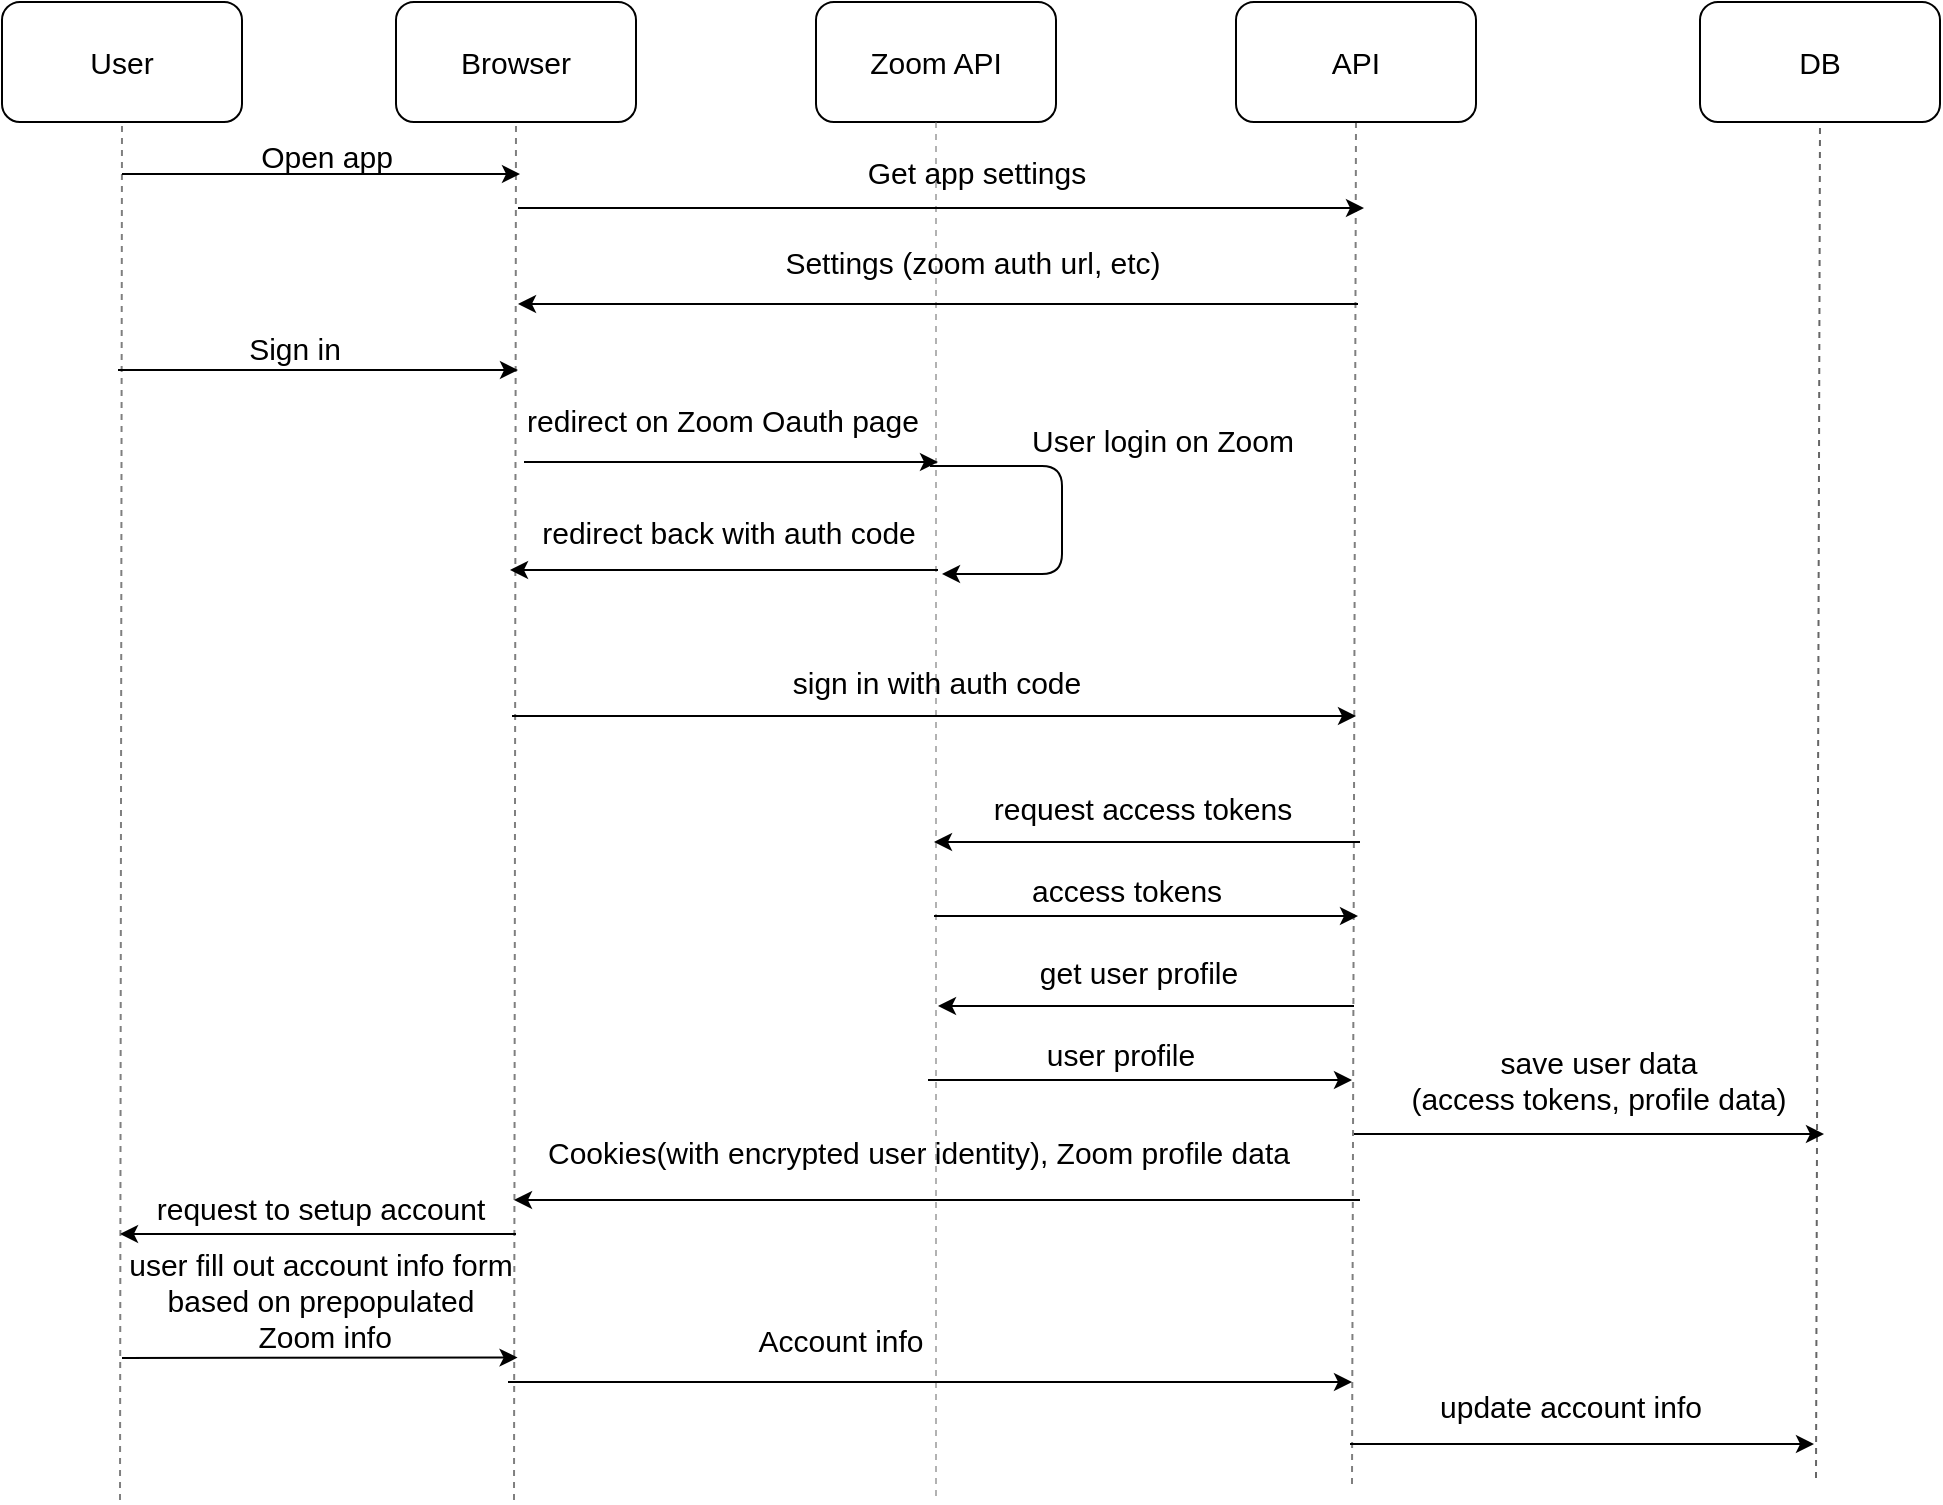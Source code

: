 <mxfile version="13.0.1" type="github">
  <diagram name="Page-1" id="13e1069c-82ec-6db2-03f1-153e76fe0fe0">
    <mxGraphModel dx="1384" dy="708" grid="0" gridSize="10" guides="1" tooltips="1" connect="1" arrows="1" fold="1" page="1" pageScale="1" pageWidth="1100" pageHeight="850" background="none" math="0" shadow="0">
      <root>
        <mxCell id="0" />
        <mxCell id="1" parent="0" />
        <mxCell id="slBnFQedNk6HUx9HUzPg-7" value="&lt;font style=&quot;font-size: 15px;&quot;&gt;Browser&lt;/font&gt;" style="rounded=1;whiteSpace=wrap;html=1;fontSize=15;" parent="1" vertex="1">
          <mxGeometry x="263" y="38" width="120" height="60" as="geometry" />
        </mxCell>
        <mxCell id="slBnFQedNk6HUx9HUzPg-8" value="" style="endArrow=none;dashed=1;html=1;fontSize=15;entryX=0.5;entryY=1;entryDx=0;entryDy=0;textOpacity=50;opacity=50;" parent="1" target="slBnFQedNk6HUx9HUzPg-7" edge="1">
          <mxGeometry width="50" height="50" relative="1" as="geometry">
            <mxPoint x="322" y="787" as="sourcePoint" />
            <mxPoint x="815" y="395" as="targetPoint" />
          </mxGeometry>
        </mxCell>
        <mxCell id="slBnFQedNk6HUx9HUzPg-16" value="&lt;font style=&quot;font-size: 15px&quot;&gt;API&lt;/font&gt;" style="rounded=1;whiteSpace=wrap;html=1;fontSize=15;" parent="1" vertex="1">
          <mxGeometry x="683" y="38" width="120" height="60" as="geometry" />
        </mxCell>
        <mxCell id="slBnFQedNk6HUx9HUzPg-17" value="" style="endArrow=none;dashed=1;html=1;fontSize=15;entryX=0.5;entryY=1;entryDx=0;entryDy=0;textOpacity=50;opacity=50;" parent="1" target="slBnFQedNk6HUx9HUzPg-16" edge="1">
          <mxGeometry width="50" height="50" relative="1" as="geometry">
            <mxPoint x="741" y="779" as="sourcePoint" />
            <mxPoint x="1235" y="395" as="targetPoint" />
          </mxGeometry>
        </mxCell>
        <mxCell id="slBnFQedNk6HUx9HUzPg-18" value="&lt;font style=&quot;font-size: 15px&quot;&gt;DB&lt;/font&gt;" style="rounded=1;whiteSpace=wrap;html=1;fontSize=15;" parent="1" vertex="1">
          <mxGeometry x="915" y="38" width="120" height="60" as="geometry" />
        </mxCell>
        <mxCell id="slBnFQedNk6HUx9HUzPg-19" value="" style="endArrow=none;dashed=1;html=1;fontSize=15;entryX=0.5;entryY=1;entryDx=0;entryDy=0;shadow=0;fillColor=#f5f5f5;strokeColor=#666666;" parent="1" target="slBnFQedNk6HUx9HUzPg-18" edge="1">
          <mxGeometry width="50" height="50" relative="1" as="geometry">
            <mxPoint x="973" y="776" as="sourcePoint" />
            <mxPoint x="1467" y="395" as="targetPoint" />
          </mxGeometry>
        </mxCell>
        <mxCell id="slBnFQedNk6HUx9HUzPg-20" value="&lt;font style=&quot;font-size: 15px&quot;&gt;Zoom API&lt;/font&gt;" style="rounded=1;whiteSpace=wrap;html=1;fontSize=15;" parent="1" vertex="1">
          <mxGeometry x="473" y="38" width="120" height="60" as="geometry" />
        </mxCell>
        <mxCell id="slBnFQedNk6HUx9HUzPg-21" value="" style="endArrow=none;dashed=1;html=1;fontSize=15;entryX=0.5;entryY=1;entryDx=0;entryDy=0;textOpacity=50;fillColor=#f5f5f5;strokeColor=#666666;opacity=50;" parent="1" target="slBnFQedNk6HUx9HUzPg-20" edge="1">
          <mxGeometry width="50" height="50" relative="1" as="geometry">
            <mxPoint x="533" y="785" as="sourcePoint" />
            <mxPoint x="1025" y="395" as="targetPoint" />
          </mxGeometry>
        </mxCell>
        <mxCell id="slBnFQedNk6HUx9HUzPg-22" value="" style="endArrow=classic;html=1;fontSize=15;" parent="1" edge="1">
          <mxGeometry width="50" height="50" relative="1" as="geometry">
            <mxPoint x="324" y="141" as="sourcePoint" />
            <mxPoint x="747" y="141" as="targetPoint" />
          </mxGeometry>
        </mxCell>
        <mxCell id="slBnFQedNk6HUx9HUzPg-23" value="" style="endArrow=classic;html=1;fontSize=15;" parent="1" edge="1">
          <mxGeometry width="50" height="50" relative="1" as="geometry">
            <mxPoint x="744" y="189" as="sourcePoint" />
            <mxPoint x="324" y="189" as="targetPoint" />
          </mxGeometry>
        </mxCell>
        <mxCell id="slBnFQedNk6HUx9HUzPg-24" value="" style="endArrow=classic;html=1;fontSize=15;" parent="1" edge="1">
          <mxGeometry width="50" height="50" relative="1" as="geometry">
            <mxPoint x="327" y="268" as="sourcePoint" />
            <mxPoint x="534" y="268" as="targetPoint" />
          </mxGeometry>
        </mxCell>
        <mxCell id="slBnFQedNk6HUx9HUzPg-25" value="" style="endArrow=classic;html=1;fontSize=15;" parent="1" edge="1">
          <mxGeometry width="50" height="50" relative="1" as="geometry">
            <mxPoint x="534" y="322" as="sourcePoint" />
            <mxPoint x="320" y="322" as="targetPoint" />
          </mxGeometry>
        </mxCell>
        <mxCell id="slBnFQedNk6HUx9HUzPg-26" value="" style="endArrow=classic;html=1;fontSize=15;" parent="1" edge="1">
          <mxGeometry width="50" height="50" relative="1" as="geometry">
            <mxPoint x="321" y="395" as="sourcePoint" />
            <mxPoint x="743" y="395" as="targetPoint" />
          </mxGeometry>
        </mxCell>
        <mxCell id="slBnFQedNk6HUx9HUzPg-27" value="" style="endArrow=classic;html=1;fontSize=15;" parent="1" edge="1">
          <mxGeometry width="50" height="50" relative="1" as="geometry">
            <mxPoint x="745" y="458" as="sourcePoint" />
            <mxPoint x="532" y="458" as="targetPoint" />
          </mxGeometry>
        </mxCell>
        <mxCell id="slBnFQedNk6HUx9HUzPg-28" value="" style="endArrow=classic;html=1;fontSize=15;" parent="1" edge="1">
          <mxGeometry width="50" height="50" relative="1" as="geometry">
            <mxPoint x="532" y="495" as="sourcePoint" />
            <mxPoint x="744" y="495" as="targetPoint" />
          </mxGeometry>
        </mxCell>
        <mxCell id="slBnFQedNk6HUx9HUzPg-29" value="" style="endArrow=classic;html=1;fontSize=15;" parent="1" edge="1">
          <mxGeometry width="50" height="50" relative="1" as="geometry">
            <mxPoint x="742" y="604" as="sourcePoint" />
            <mxPoint x="977" y="604" as="targetPoint" />
          </mxGeometry>
        </mxCell>
        <mxCell id="slBnFQedNk6HUx9HUzPg-30" value="" style="endArrow=classic;html=1;fontSize=15;" parent="1" edge="1">
          <mxGeometry width="50" height="50" relative="1" as="geometry">
            <mxPoint x="745" y="637" as="sourcePoint" />
            <mxPoint x="322" y="637" as="targetPoint" />
          </mxGeometry>
        </mxCell>
        <mxCell id="slBnFQedNk6HUx9HUzPg-31" value="" style="endArrow=classic;html=1;fontSize=15;" parent="1" edge="1">
          <mxGeometry width="50" height="50" relative="1" as="geometry">
            <mxPoint x="319" y="728" as="sourcePoint" />
            <mxPoint x="741" y="728" as="targetPoint" />
          </mxGeometry>
        </mxCell>
        <mxCell id="slBnFQedNk6HUx9HUzPg-32" value="" style="endArrow=classic;html=1;fontSize=15;" parent="1" edge="1">
          <mxGeometry width="50" height="50" relative="1" as="geometry">
            <mxPoint x="740" y="759" as="sourcePoint" />
            <mxPoint x="972" y="759" as="targetPoint" />
          </mxGeometry>
        </mxCell>
        <mxCell id="slBnFQedNk6HUx9HUzPg-33" value="Get app settings" style="text;html=1;strokeColor=none;fillColor=none;align=center;verticalAlign=middle;whiteSpace=wrap;rounded=0;fontSize=15;" parent="1" vertex="1">
          <mxGeometry x="473" y="113" width="161" height="20" as="geometry" />
        </mxCell>
        <mxCell id="slBnFQedNk6HUx9HUzPg-34" value="Settings (zoom auth url, etc)" style="text;html=1;strokeColor=none;fillColor=none;align=center;verticalAlign=middle;whiteSpace=wrap;rounded=0;fontSize=15;" parent="1" vertex="1">
          <mxGeometry x="420" y="158" width="263" height="20" as="geometry" />
        </mxCell>
        <mxCell id="slBnFQedNk6HUx9HUzPg-35" value="redirect on Zoom Oauth page" style="text;html=1;strokeColor=none;fillColor=none;align=center;verticalAlign=middle;whiteSpace=wrap;rounded=0;fontSize=15;" parent="1" vertex="1">
          <mxGeometry x="295" y="237" width="263" height="20" as="geometry" />
        </mxCell>
        <mxCell id="slBnFQedNk6HUx9HUzPg-37" value="redirect back with auth code" style="text;html=1;strokeColor=none;fillColor=none;align=center;verticalAlign=middle;whiteSpace=wrap;rounded=0;fontSize=15;" parent="1" vertex="1">
          <mxGeometry x="298" y="293" width="263" height="20" as="geometry" />
        </mxCell>
        <mxCell id="slBnFQedNk6HUx9HUzPg-38" value="" style="edgeStyle=segmentEdgeStyle;endArrow=classic;html=1;fontSize=15;" parent="1" edge="1">
          <mxGeometry width="50" height="50" relative="1" as="geometry">
            <mxPoint x="530" y="270" as="sourcePoint" />
            <mxPoint x="536" y="324" as="targetPoint" />
            <Array as="points">
              <mxPoint x="596" y="270" />
              <mxPoint x="596" y="324" />
            </Array>
          </mxGeometry>
        </mxCell>
        <mxCell id="slBnFQedNk6HUx9HUzPg-39" value="User login on Zoom" style="text;html=1;align=center;verticalAlign=middle;resizable=0;points=[];autosize=1;fontSize=15;" parent="1" vertex="1">
          <mxGeometry x="575" y="246" width="141" height="22" as="geometry" />
        </mxCell>
        <mxCell id="slBnFQedNk6HUx9HUzPg-40" value="sign in with auth code" style="text;html=1;strokeColor=none;fillColor=none;align=center;verticalAlign=middle;whiteSpace=wrap;rounded=0;fontSize=15;" parent="1" vertex="1">
          <mxGeometry x="401.5" y="368" width="263" height="20" as="geometry" />
        </mxCell>
        <mxCell id="slBnFQedNk6HUx9HUzPg-41" value="request access tokens" style="text;html=1;align=center;verticalAlign=middle;resizable=0;points=[];autosize=1;fontSize=15;" parent="1" vertex="1">
          <mxGeometry x="556" y="430" width="160" height="22" as="geometry" />
        </mxCell>
        <mxCell id="slBnFQedNk6HUx9HUzPg-42" value="access tokens" style="text;html=1;align=center;verticalAlign=middle;resizable=0;points=[];autosize=1;fontSize=15;" parent="1" vertex="1">
          <mxGeometry x="575" y="471" width="105" height="22" as="geometry" />
        </mxCell>
        <mxCell id="slBnFQedNk6HUx9HUzPg-43" value="" style="endArrow=classic;html=1;fontSize=15;" parent="1" edge="1">
          <mxGeometry width="50" height="50" relative="1" as="geometry">
            <mxPoint x="742" y="540" as="sourcePoint" />
            <mxPoint x="534" y="540" as="targetPoint" />
          </mxGeometry>
        </mxCell>
        <mxCell id="slBnFQedNk6HUx9HUzPg-44" value="" style="endArrow=classic;html=1;fontSize=15;" parent="1" edge="1">
          <mxGeometry width="50" height="50" relative="1" as="geometry">
            <mxPoint x="529" y="577" as="sourcePoint" />
            <mxPoint x="741" y="577" as="targetPoint" />
          </mxGeometry>
        </mxCell>
        <mxCell id="slBnFQedNk6HUx9HUzPg-45" value="get user profile" style="text;html=1;align=center;verticalAlign=middle;resizable=0;points=[];autosize=1;fontSize=15;" parent="1" vertex="1">
          <mxGeometry x="579" y="512" width="109" height="22" as="geometry" />
        </mxCell>
        <mxCell id="slBnFQedNk6HUx9HUzPg-46" value="user profile" style="text;html=1;align=center;verticalAlign=middle;resizable=0;points=[];autosize=1;fontSize=15;" parent="1" vertex="1">
          <mxGeometry x="583" y="553" width="84" height="22" as="geometry" />
        </mxCell>
        <mxCell id="slBnFQedNk6HUx9HUzPg-49" value="save user data&lt;br&gt;(access tokens, profile data)" style="text;html=1;align=center;verticalAlign=middle;resizable=0;points=[];autosize=1;fontSize=15;" parent="1" vertex="1">
          <mxGeometry x="765" y="557" width="198" height="39" as="geometry" />
        </mxCell>
        <mxCell id="slBnFQedNk6HUx9HUzPg-50" value="Cookies(with encrypted user identity), Zoom profile data" style="text;html=1;align=center;verticalAlign=middle;resizable=0;points=[];autosize=1;fontSize=15;" parent="1" vertex="1">
          <mxGeometry x="333" y="602" width="381" height="22" as="geometry" />
        </mxCell>
        <mxCell id="slBnFQedNk6HUx9HUzPg-55" value="user fill out account info form&lt;br&gt;&amp;nbsp;based on prepopulated&amp;nbsp;&lt;br&gt;&amp;nbsp;Zoom info" style="text;html=1;align=center;verticalAlign=middle;resizable=0;points=[];autosize=1;fontSize=15;" parent="1" vertex="1">
          <mxGeometry x="124" y="658" width="202" height="57" as="geometry" />
        </mxCell>
        <mxCell id="slBnFQedNk6HUx9HUzPg-56" value="Account info" style="text;html=1;align=center;verticalAlign=middle;resizable=0;points=[];autosize=1;fontSize=15;" parent="1" vertex="1">
          <mxGeometry x="439" y="696" width="92" height="22" as="geometry" />
        </mxCell>
        <mxCell id="slBnFQedNk6HUx9HUzPg-57" value="update account info" style="text;html=1;align=center;verticalAlign=middle;resizable=0;points=[];autosize=1;fontSize=15;" parent="1" vertex="1">
          <mxGeometry x="779" y="729" width="141" height="22" as="geometry" />
        </mxCell>
        <mxCell id="slBnFQedNk6HUx9HUzPg-58" value="&lt;font style=&quot;font-size: 15px&quot;&gt;User&lt;/font&gt;" style="rounded=1;whiteSpace=wrap;html=1;fontSize=15;" parent="1" vertex="1">
          <mxGeometry x="66" y="38" width="120" height="60" as="geometry" />
        </mxCell>
        <mxCell id="slBnFQedNk6HUx9HUzPg-59" value="" style="endArrow=none;dashed=1;html=1;fontSize=15;entryX=0.5;entryY=1;entryDx=0;entryDy=0;textOpacity=50;opacity=50;" parent="1" target="slBnFQedNk6HUx9HUzPg-58" edge="1">
          <mxGeometry width="50" height="50" relative="1" as="geometry">
            <mxPoint x="125" y="787" as="sourcePoint" />
            <mxPoint x="618" y="395" as="targetPoint" />
          </mxGeometry>
        </mxCell>
        <mxCell id="slBnFQedNk6HUx9HUzPg-60" value="" style="endArrow=classic;html=1;fontSize=15;" parent="1" edge="1">
          <mxGeometry width="50" height="50" relative="1" as="geometry">
            <mxPoint x="126" y="124" as="sourcePoint" />
            <mxPoint x="325" y="124" as="targetPoint" />
          </mxGeometry>
        </mxCell>
        <mxCell id="slBnFQedNk6HUx9HUzPg-61" value="Open app" style="text;html=1;align=center;verticalAlign=middle;resizable=0;points=[];autosize=1;fontSize=15;" parent="1" vertex="1">
          <mxGeometry x="190" y="104" width="76" height="22" as="geometry" />
        </mxCell>
        <mxCell id="slBnFQedNk6HUx9HUzPg-64" value="" style="endArrow=classic;html=1;fontSize=15;" parent="1" edge="1">
          <mxGeometry width="50" height="50" relative="1" as="geometry">
            <mxPoint x="124" y="222" as="sourcePoint" />
            <mxPoint x="324" y="222" as="targetPoint" />
          </mxGeometry>
        </mxCell>
        <mxCell id="slBnFQedNk6HUx9HUzPg-65" value="Sign in" style="text;html=1;align=center;verticalAlign=middle;resizable=0;points=[];autosize=1;fontSize=15;" parent="1" vertex="1">
          <mxGeometry x="184" y="200" width="56" height="22" as="geometry" />
        </mxCell>
        <mxCell id="slBnFQedNk6HUx9HUzPg-66" value="" style="endArrow=classic;html=1;fontSize=15;" parent="1" edge="1">
          <mxGeometry width="50" height="50" relative="1" as="geometry">
            <mxPoint x="323" y="654" as="sourcePoint" />
            <mxPoint x="125" y="654" as="targetPoint" />
          </mxGeometry>
        </mxCell>
        <mxCell id="slBnFQedNk6HUx9HUzPg-67" value="request to setup account" style="text;html=1;align=center;verticalAlign=middle;resizable=0;points=[];autosize=1;fontSize=15;" parent="1" vertex="1">
          <mxGeometry x="138" y="630" width="174" height="22" as="geometry" />
        </mxCell>
        <mxCell id="slBnFQedNk6HUx9HUzPg-68" value="" style="endArrow=classic;html=1;fontSize=15;entryX=0.989;entryY=1.014;entryDx=0;entryDy=0;entryPerimeter=0;" parent="1" target="slBnFQedNk6HUx9HUzPg-55" edge="1">
          <mxGeometry width="50" height="50" relative="1" as="geometry">
            <mxPoint x="126" y="716" as="sourcePoint" />
            <mxPoint x="321" y="709" as="targetPoint" />
          </mxGeometry>
        </mxCell>
      </root>
    </mxGraphModel>
  </diagram>
</mxfile>
